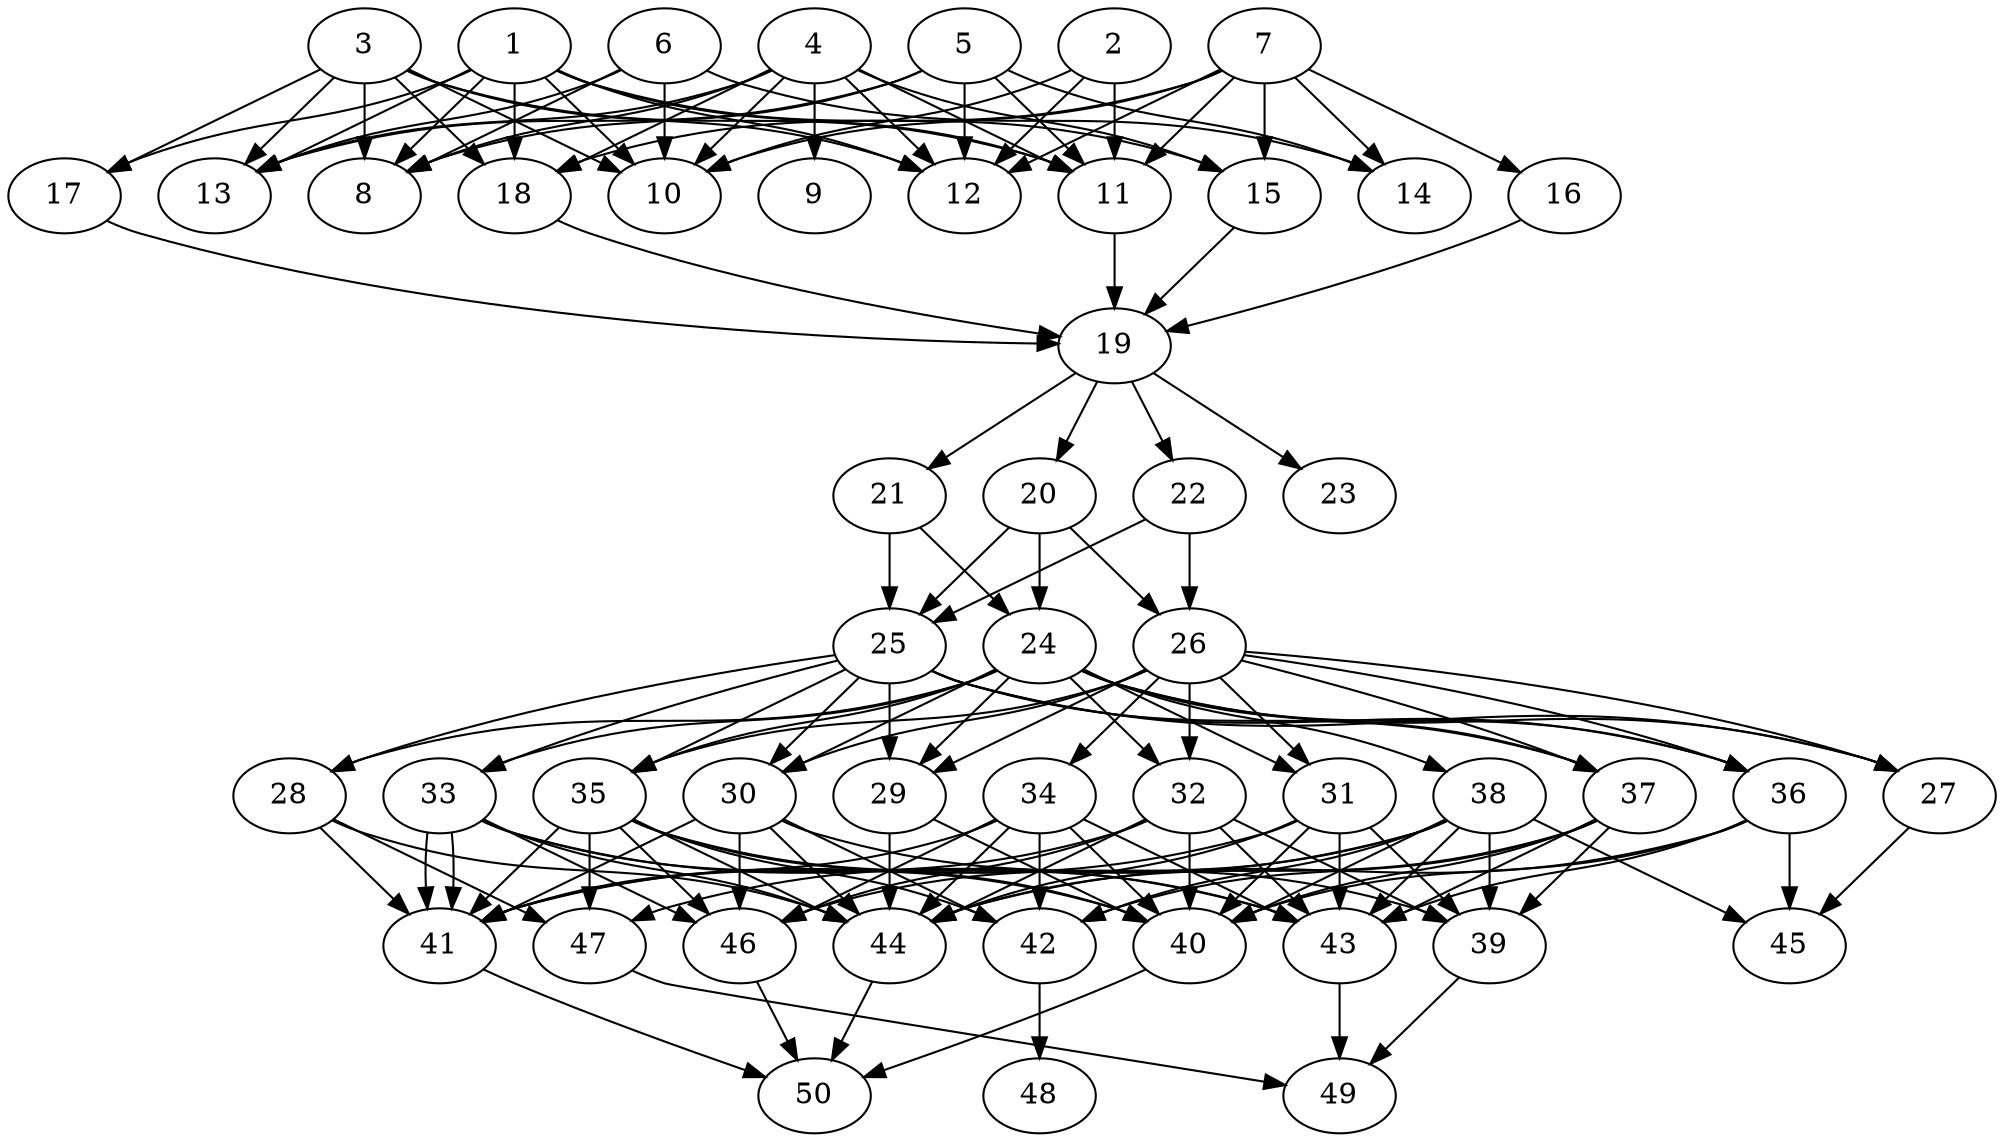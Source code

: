 // DAG automatically generated by daggen at Tue Jul 18 11:30:58 2017
// ./daggen --dot -n 50 --fat 0.5 --regular 0.2 --density 0.8 --jump 1 
digraph G {
  1 [size="1480339631", alpha="0.14"]
  1 -> 8 [size ="134217728"]
  1 -> 10 [size ="134217728"]
  1 -> 11 [size ="134217728"]
  1 -> 12 [size ="134217728"]
  1 -> 13 [size ="134217728"]
  1 -> 15 [size ="134217728"]
  1 -> 17 [size ="134217728"]
  1 -> 18 [size ="134217728"]
  2 [size="134217728000", alpha="0.18"]
  2 -> 10 [size ="209715200"]
  2 -> 11 [size ="209715200"]
  2 -> 12 [size ="209715200"]
  3 [size="179068063165", alpha="0.13"]
  3 -> 8 [size ="209715200"]
  3 -> 10 [size ="209715200"]
  3 -> 11 [size ="209715200"]
  3 -> 12 [size ="209715200"]
  3 -> 13 [size ="209715200"]
  3 -> 17 [size ="209715200"]
  3 -> 18 [size ="209715200"]
  4 [size="8589934592", alpha="0.02"]
  4 -> 8 [size ="33554432"]
  4 -> 9 [size ="33554432"]
  4 -> 10 [size ="33554432"]
  4 -> 11 [size ="33554432"]
  4 -> 12 [size ="33554432"]
  4 -> 13 [size ="33554432"]
  4 -> 15 [size ="33554432"]
  4 -> 18 [size ="33554432"]
  5 [size="1161355678", alpha="0.14"]
  5 -> 8 [size ="33554432"]
  5 -> 11 [size ="33554432"]
  5 -> 12 [size ="33554432"]
  5 -> 13 [size ="33554432"]
  5 -> 14 [size ="33554432"]
  6 [size="453014145198", alpha="0.05"]
  6 -> 8 [size ="411041792"]
  6 -> 10 [size ="411041792"]
  6 -> 13 [size ="411041792"]
  6 -> 14 [size ="411041792"]
  7 [size="16627856508", alpha="0.14"]
  7 -> 10 [size ="301989888"]
  7 -> 11 [size ="301989888"]
  7 -> 12 [size ="301989888"]
  7 -> 14 [size ="301989888"]
  7 -> 15 [size ="301989888"]
  7 -> 16 [size ="301989888"]
  7 -> 18 [size ="301989888"]
  8 [size="12535624772", alpha="0.02"]
  9 [size="68719476736", alpha="0.13"]
  10 [size="549755813888", alpha="0.01"]
  11 [size="55959298707", alpha="0.04"]
  11 -> 19 [size ="75497472"]
  12 [size="1894294837", alpha="0.03"]
  13 [size="172584568818", alpha="0.20"]
  14 [size="33677874890", alpha="0.12"]
  15 [size="14853011019", alpha="0.07"]
  15 -> 19 [size ="301989888"]
  16 [size="914213259984", alpha="0.03"]
  16 -> 19 [size ="838860800"]
  17 [size="17750216494", alpha="0.13"]
  17 -> 19 [size ="838860800"]
  18 [size="22424906750", alpha="0.01"]
  18 -> 19 [size ="838860800"]
  19 [size="419597257092", alpha="0.16"]
  19 -> 20 [size ="536870912"]
  19 -> 21 [size ="536870912"]
  19 -> 22 [size ="536870912"]
  19 -> 23 [size ="536870912"]
  20 [size="121675782504", alpha="0.12"]
  20 -> 24 [size ="134217728"]
  20 -> 25 [size ="134217728"]
  20 -> 26 [size ="134217728"]
  21 [size="47414796128", alpha="0.01"]
  21 -> 24 [size ="838860800"]
  21 -> 25 [size ="838860800"]
  22 [size="16395225866", alpha="0.01"]
  22 -> 25 [size ="301989888"]
  22 -> 26 [size ="301989888"]
  23 [size="368293445632", alpha="0.10"]
  24 [size="415633248898", alpha="0.10"]
  24 -> 27 [size ="301989888"]
  24 -> 28 [size ="301989888"]
  24 -> 29 [size ="301989888"]
  24 -> 30 [size ="301989888"]
  24 -> 31 [size ="301989888"]
  24 -> 32 [size ="301989888"]
  24 -> 33 [size ="301989888"]
  24 -> 35 [size ="301989888"]
  24 -> 36 [size ="301989888"]
  24 -> 37 [size ="301989888"]
  24 -> 38 [size ="301989888"]
  25 [size="8589934592", alpha="0.20"]
  25 -> 27 [size ="33554432"]
  25 -> 28 [size ="33554432"]
  25 -> 29 [size ="33554432"]
  25 -> 30 [size ="33554432"]
  25 -> 33 [size ="33554432"]
  25 -> 35 [size ="33554432"]
  25 -> 36 [size ="33554432"]
  25 -> 37 [size ="33554432"]
  26 [size="782757789696", alpha="0.11"]
  26 -> 27 [size ="679477248"]
  26 -> 29 [size ="679477248"]
  26 -> 30 [size ="679477248"]
  26 -> 31 [size ="679477248"]
  26 -> 32 [size ="679477248"]
  26 -> 34 [size ="679477248"]
  26 -> 35 [size ="679477248"]
  26 -> 36 [size ="679477248"]
  26 -> 37 [size ="679477248"]
  27 [size="1869966512", alpha="0.09"]
  27 -> 45 [size ="75497472"]
  28 [size="782757789696", alpha="0.16"]
  28 -> 41 [size ="679477248"]
  28 -> 44 [size ="679477248"]
  28 -> 47 [size ="679477248"]
  29 [size="28991029248", alpha="0.15"]
  29 -> 40 [size ="75497472"]
  29 -> 44 [size ="75497472"]
  30 [size="290384654935", alpha="0.01"]
  30 -> 39 [size ="301989888"]
  30 -> 41 [size ="301989888"]
  30 -> 42 [size ="301989888"]
  30 -> 44 [size ="301989888"]
  30 -> 46 [size ="301989888"]
  31 [size="5889589455", alpha="0.00"]
  31 -> 39 [size ="301989888"]
  31 -> 40 [size ="301989888"]
  31 -> 41 [size ="301989888"]
  31 -> 43 [size ="301989888"]
  31 -> 44 [size ="301989888"]
  32 [size="8589934592", alpha="0.02"]
  32 -> 39 [size ="33554432"]
  32 -> 40 [size ="33554432"]
  32 -> 41 [size ="33554432"]
  32 -> 43 [size ="33554432"]
  32 -> 44 [size ="33554432"]
  32 -> 46 [size ="33554432"]
  33 [size="368293445632", alpha="0.08"]
  33 -> 40 [size ="411041792"]
  33 -> 41 [size ="411041792"]
  33 -> 41 [size ="411041792"]
  33 -> 43 [size ="411041792"]
  33 -> 44 [size ="411041792"]
  33 -> 46 [size ="411041792"]
  34 [size="231928233984", alpha="0.13"]
  34 -> 40 [size ="301989888"]
  34 -> 41 [size ="301989888"]
  34 -> 42 [size ="301989888"]
  34 -> 43 [size ="301989888"]
  34 -> 44 [size ="301989888"]
  34 -> 46 [size ="301989888"]
  35 [size="138441821761", alpha="0.05"]
  35 -> 40 [size ="209715200"]
  35 -> 41 [size ="209715200"]
  35 -> 42 [size ="209715200"]
  35 -> 43 [size ="209715200"]
  35 -> 44 [size ="209715200"]
  35 -> 46 [size ="209715200"]
  35 -> 47 [size ="209715200"]
  36 [size="273448087744", alpha="0.18"]
  36 -> 40 [size ="536870912"]
  36 -> 43 [size ="536870912"]
  36 -> 44 [size ="536870912"]
  36 -> 45 [size ="536870912"]
  37 [size="782757789696", alpha="0.07"]
  37 -> 39 [size ="679477248"]
  37 -> 40 [size ="679477248"]
  37 -> 42 [size ="679477248"]
  37 -> 43 [size ="679477248"]
  37 -> 44 [size ="679477248"]
  38 [size="231928233984", alpha="0.20"]
  38 -> 39 [size ="301989888"]
  38 -> 40 [size ="301989888"]
  38 -> 42 [size ="301989888"]
  38 -> 43 [size ="301989888"]
  38 -> 45 [size ="301989888"]
  38 -> 46 [size ="301989888"]
  38 -> 47 [size ="301989888"]
  39 [size="862004845260", alpha="0.14"]
  39 -> 49 [size ="536870912"]
  40 [size="2777111167", alpha="0.16"]
  40 -> 50 [size ="75497472"]
  41 [size="104353751767", alpha="0.12"]
  41 -> 50 [size ="75497472"]
  42 [size="8589934592", alpha="0.10"]
  42 -> 48 [size ="33554432"]
  43 [size="8872501942", alpha="0.04"]
  43 -> 49 [size ="301989888"]
  44 [size="592547963282", alpha="0.09"]
  44 -> 50 [size ="411041792"]
  45 [size="34827652488", alpha="0.07"]
  46 [size="68719476736", alpha="0.19"]
  46 -> 50 [size ="134217728"]
  47 [size="28991029248", alpha="0.07"]
  47 -> 49 [size ="75497472"]
  48 [size="640506861161", alpha="0.20"]
  49 [size="138159050453", alpha="0.10"]
  50 [size="16431883046", alpha="0.00"]
}
